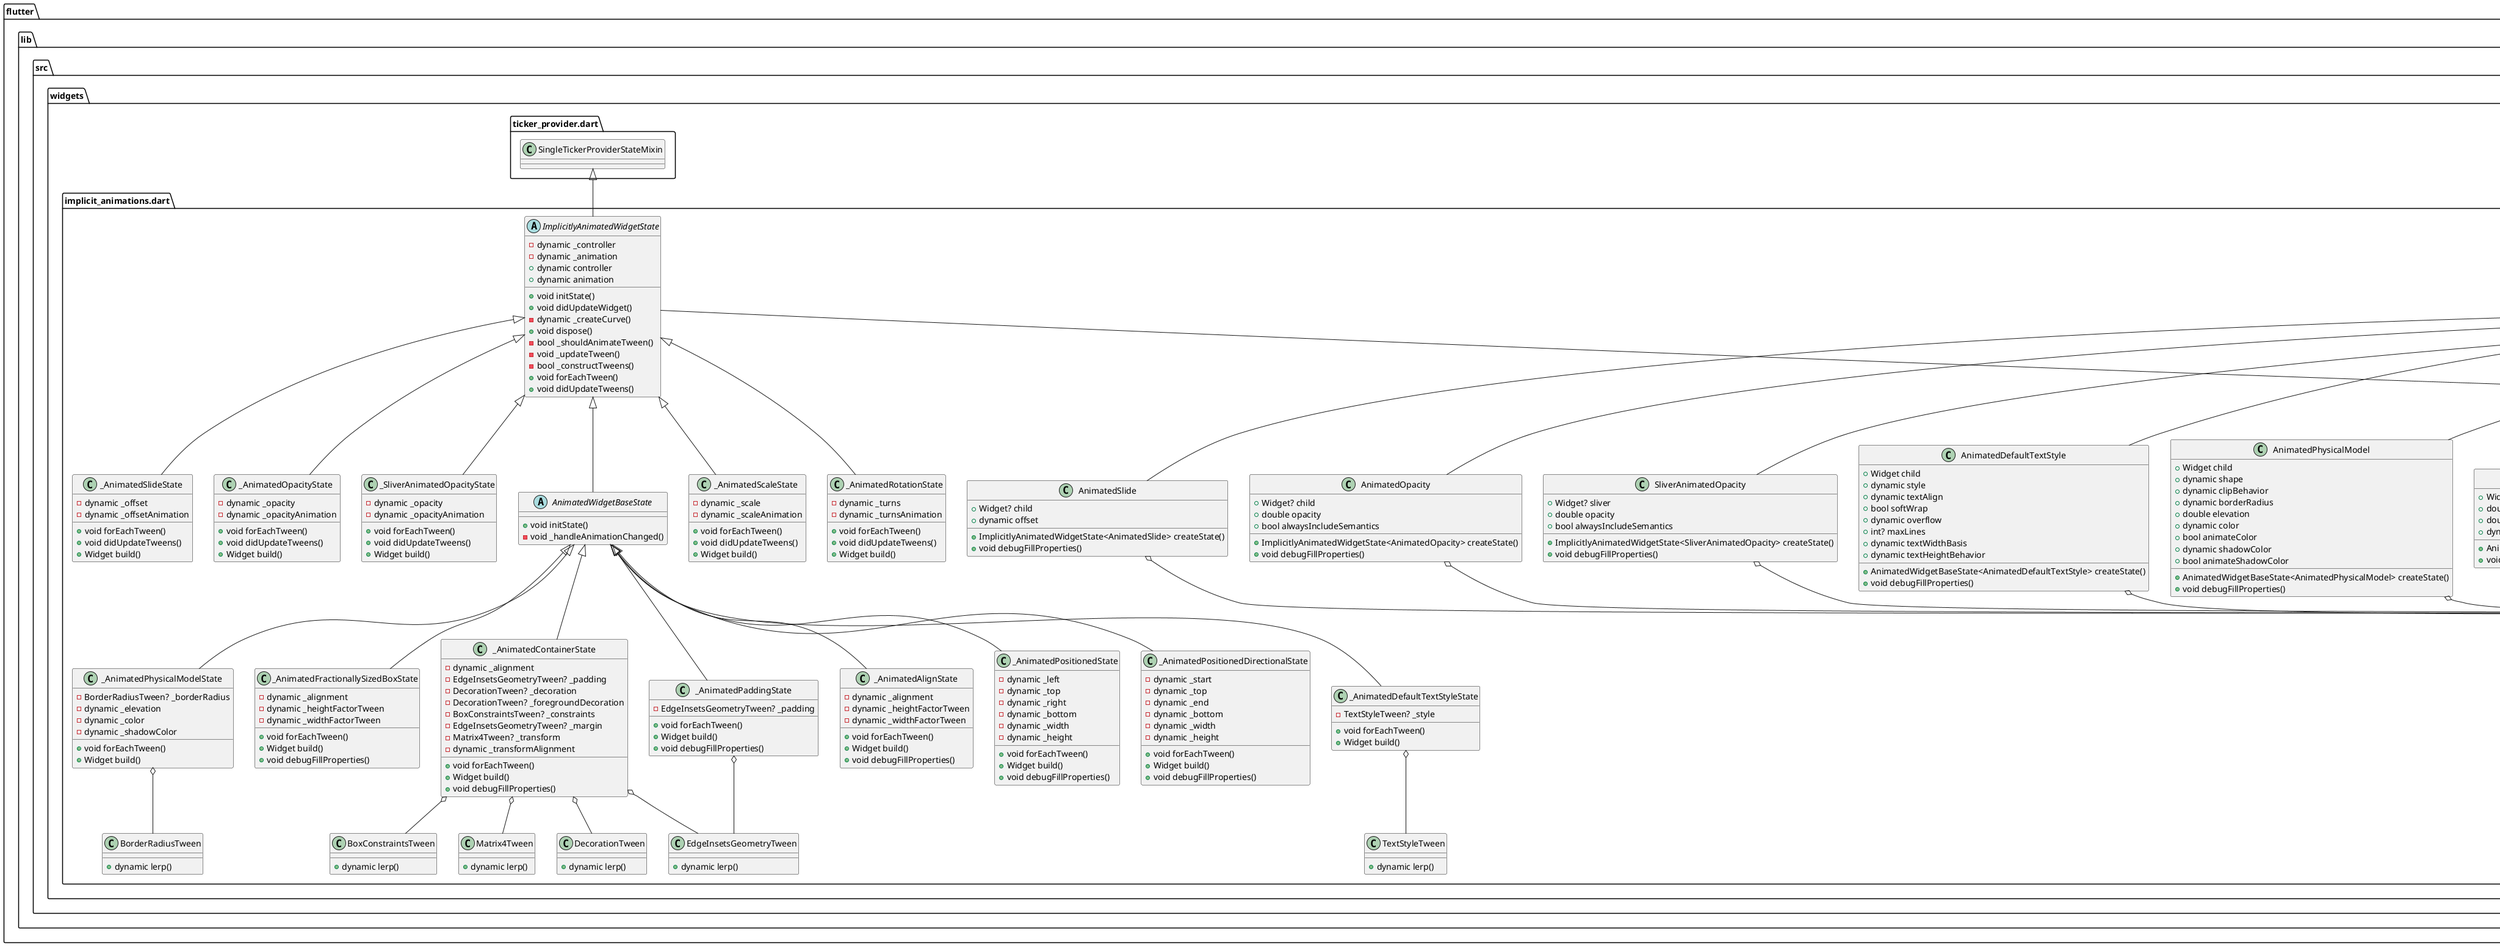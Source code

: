 @startuml
set namespaceSeparator ::

class "flutter::lib::src::widgets::implicit_animations.dart::BoxConstraintsTween" {
  +dynamic lerp()
}

class "flutter::lib::src::widgets::implicit_animations.dart::DecorationTween" {
  +dynamic lerp()
}

class "flutter::lib::src::widgets::implicit_animations.dart::EdgeInsetsTween" {
  +dynamic lerp()
}

class "flutter::lib::src::widgets::implicit_animations.dart::EdgeInsetsGeometryTween" {
  +dynamic lerp()
}

class "flutter::lib::src::widgets::implicit_animations.dart::BorderRadiusTween" {
  +dynamic lerp()
}

class "flutter::lib::src::widgets::implicit_animations.dart::BorderTween" {
  +dynamic lerp()
}

class "flutter::lib::src::widgets::implicit_animations.dart::Matrix4Tween" {
  +dynamic lerp()
}

class "flutter::lib::src::widgets::implicit_animations.dart::TextStyleTween" {
  +dynamic lerp()
}

abstract class "flutter::lib::src::widgets::implicit_animations.dart::ImplicitlyAnimatedWidget" {
  +dynamic curve
  +Duration duration
  +dynamic onEnd
  +ImplicitlyAnimatedWidgetState<ImplicitlyAnimatedWidget> createState()
  +void debugFillProperties()
}

"flutter::lib::src::widgets::framework.dart::StatefulWidget" <|-- "flutter::lib::src::widgets::implicit_animations.dart::ImplicitlyAnimatedWidget"

abstract class "flutter::lib::src::widgets::implicit_animations.dart::ImplicitlyAnimatedWidgetState" {
  -dynamic _controller
  -dynamic _animation
  +dynamic controller
  +dynamic animation
  +void initState()
  +void didUpdateWidget()
  -dynamic _createCurve()
  +void dispose()
  -bool _shouldAnimateTween()
  -void _updateTween()
  -bool _constructTweens()
  +void forEachTween()
  +void didUpdateTweens()
}

"flutter::lib::src::widgets::framework.dart::State" <|-- "flutter::lib::src::widgets::implicit_animations.dart::ImplicitlyAnimatedWidgetState"
"flutter::lib::src::widgets::ticker_provider.dart::SingleTickerProviderStateMixin" <|-- "flutter::lib::src::widgets::implicit_animations.dart::ImplicitlyAnimatedWidgetState"

abstract class "flutter::lib::src::widgets::implicit_animations.dart::AnimatedWidgetBaseState" {
  +void initState()
  -void _handleAnimationChanged()
}

"flutter::lib::src::widgets::implicit_animations.dart::ImplicitlyAnimatedWidgetState" <|-- "flutter::lib::src::widgets::implicit_animations.dart::AnimatedWidgetBaseState"

class "flutter::lib::src::widgets::implicit_animations.dart::AnimatedContainer" {
  +Widget? child
  +dynamic alignment
  +dynamic padding
  +dynamic decoration
  +dynamic foregroundDecoration
  +dynamic constraints
  +dynamic margin
  +dynamic transform
  +dynamic transformAlignment
  +dynamic clipBehavior
  +AnimatedWidgetBaseState<AnimatedContainer> createState()
  +void debugFillProperties()
}

"flutter::lib::src::widgets::implicit_animations.dart::AnimatedContainer" o-- "flutter::lib::src::widgets::framework.dart::Widget"
"flutter::lib::src::widgets::implicit_animations.dart::ImplicitlyAnimatedWidget" <|-- "flutter::lib::src::widgets::implicit_animations.dart::AnimatedContainer"

class "flutter::lib::src::widgets::implicit_animations.dart::_AnimatedContainerState" {
  -dynamic _alignment
  -EdgeInsetsGeometryTween? _padding
  -DecorationTween? _decoration
  -DecorationTween? _foregroundDecoration
  -BoxConstraintsTween? _constraints
  -EdgeInsetsGeometryTween? _margin
  -Matrix4Tween? _transform
  -dynamic _transformAlignment
  +void forEachTween()
  +Widget build()
  +void debugFillProperties()
}

"flutter::lib::src::widgets::implicit_animations.dart::_AnimatedContainerState" o-- "flutter::lib::src::widgets::implicit_animations.dart::EdgeInsetsGeometryTween"
"flutter::lib::src::widgets::implicit_animations.dart::_AnimatedContainerState" o-- "flutter::lib::src::widgets::implicit_animations.dart::DecorationTween"
"flutter::lib::src::widgets::implicit_animations.dart::_AnimatedContainerState" o-- "flutter::lib::src::widgets::implicit_animations.dart::BoxConstraintsTween"
"flutter::lib::src::widgets::implicit_animations.dart::_AnimatedContainerState" o-- "flutter::lib::src::widgets::implicit_animations.dart::Matrix4Tween"
"flutter::lib::src::widgets::implicit_animations.dart::AnimatedWidgetBaseState" <|-- "flutter::lib::src::widgets::implicit_animations.dart::_AnimatedContainerState"

class "flutter::lib::src::widgets::implicit_animations.dart::AnimatedPadding" {
  +dynamic padding
  +Widget? child
  +AnimatedWidgetBaseState<AnimatedPadding> createState()
  +void debugFillProperties()
}

"flutter::lib::src::widgets::implicit_animations.dart::AnimatedPadding" o-- "flutter::lib::src::widgets::framework.dart::Widget"
"flutter::lib::src::widgets::implicit_animations.dart::ImplicitlyAnimatedWidget" <|-- "flutter::lib::src::widgets::implicit_animations.dart::AnimatedPadding"

class "flutter::lib::src::widgets::implicit_animations.dart::_AnimatedPaddingState" {
  -EdgeInsetsGeometryTween? _padding
  +void forEachTween()
  +Widget build()
  +void debugFillProperties()
}

"flutter::lib::src::widgets::implicit_animations.dart::_AnimatedPaddingState" o-- "flutter::lib::src::widgets::implicit_animations.dart::EdgeInsetsGeometryTween"
"flutter::lib::src::widgets::implicit_animations.dart::AnimatedWidgetBaseState" <|-- "flutter::lib::src::widgets::implicit_animations.dart::_AnimatedPaddingState"

class "flutter::lib::src::widgets::implicit_animations.dart::AnimatedAlign" {
  +dynamic alignment
  +Widget? child
  +double? heightFactor
  +double? widthFactor
  +AnimatedWidgetBaseState<AnimatedAlign> createState()
  +void debugFillProperties()
}

"flutter::lib::src::widgets::implicit_animations.dart::AnimatedAlign" o-- "flutter::lib::src::widgets::framework.dart::Widget"
"flutter::lib::src::widgets::implicit_animations.dart::ImplicitlyAnimatedWidget" <|-- "flutter::lib::src::widgets::implicit_animations.dart::AnimatedAlign"

class "flutter::lib::src::widgets::implicit_animations.dart::_AnimatedAlignState" {
  -dynamic _alignment
  -dynamic _heightFactorTween
  -dynamic _widthFactorTween
  +void forEachTween()
  +Widget build()
  +void debugFillProperties()
}

"flutter::lib::src::widgets::implicit_animations.dart::AnimatedWidgetBaseState" <|-- "flutter::lib::src::widgets::implicit_animations.dart::_AnimatedAlignState"

class "flutter::lib::src::widgets::implicit_animations.dart::AnimatedPositioned" {
  +Widget child
  +double? left
  +double? top
  +double? right
  +double? bottom
  +double? width
  +double? height
  +AnimatedWidgetBaseState<AnimatedPositioned> createState()
  +void debugFillProperties()
}

"flutter::lib::src::widgets::implicit_animations.dart::AnimatedPositioned" o-- "flutter::lib::src::widgets::framework.dart::Widget"
"flutter::lib::src::widgets::implicit_animations.dart::ImplicitlyAnimatedWidget" <|-- "flutter::lib::src::widgets::implicit_animations.dart::AnimatedPositioned"

class "flutter::lib::src::widgets::implicit_animations.dart::_AnimatedPositionedState" {
  -dynamic _left
  -dynamic _top
  -dynamic _right
  -dynamic _bottom
  -dynamic _width
  -dynamic _height
  +void forEachTween()
  +Widget build()
  +void debugFillProperties()
}

"flutter::lib::src::widgets::implicit_animations.dart::AnimatedWidgetBaseState" <|-- "flutter::lib::src::widgets::implicit_animations.dart::_AnimatedPositionedState"

class "flutter::lib::src::widgets::implicit_animations.dart::AnimatedPositionedDirectional" {
  +Widget child
  +double? start
  +double? top
  +double? end
  +double? bottom
  +double? width
  +double? height
  +AnimatedWidgetBaseState<AnimatedPositionedDirectional> createState()
  +void debugFillProperties()
}

"flutter::lib::src::widgets::implicit_animations.dart::AnimatedPositionedDirectional" o-- "flutter::lib::src::widgets::framework.dart::Widget"
"flutter::lib::src::widgets::implicit_animations.dart::ImplicitlyAnimatedWidget" <|-- "flutter::lib::src::widgets::implicit_animations.dart::AnimatedPositionedDirectional"

class "flutter::lib::src::widgets::implicit_animations.dart::_AnimatedPositionedDirectionalState" {
  -dynamic _start
  -dynamic _top
  -dynamic _end
  -dynamic _bottom
  -dynamic _width
  -dynamic _height
  +void forEachTween()
  +Widget build()
  +void debugFillProperties()
}

"flutter::lib::src::widgets::implicit_animations.dart::AnimatedWidgetBaseState" <|-- "flutter::lib::src::widgets::implicit_animations.dart::_AnimatedPositionedDirectionalState"

class "flutter::lib::src::widgets::implicit_animations.dart::AnimatedScale" {
  +Widget? child
  +double scale
  +dynamic alignment
  +dynamic filterQuality
  +ImplicitlyAnimatedWidgetState<AnimatedScale> createState()
  +void debugFillProperties()
}

"flutter::lib::src::widgets::implicit_animations.dart::AnimatedScale" o-- "flutter::lib::src::widgets::framework.dart::Widget"
"flutter::lib::src::widgets::implicit_animations.dart::ImplicitlyAnimatedWidget" <|-- "flutter::lib::src::widgets::implicit_animations.dart::AnimatedScale"

class "flutter::lib::src::widgets::implicit_animations.dart::_AnimatedScaleState" {
  -dynamic _scale
  -dynamic _scaleAnimation
  +void forEachTween()
  +void didUpdateTweens()
  +Widget build()
}

"flutter::lib::src::widgets::implicit_animations.dart::ImplicitlyAnimatedWidgetState" <|-- "flutter::lib::src::widgets::implicit_animations.dart::_AnimatedScaleState"

class "flutter::lib::src::widgets::implicit_animations.dart::AnimatedRotation" {
  +Widget? child
  +double turns
  +dynamic alignment
  +dynamic filterQuality
  +ImplicitlyAnimatedWidgetState<AnimatedRotation> createState()
  +void debugFillProperties()
}

"flutter::lib::src::widgets::implicit_animations.dart::AnimatedRotation" o-- "flutter::lib::src::widgets::framework.dart::Widget"
"flutter::lib::src::widgets::implicit_animations.dart::ImplicitlyAnimatedWidget" <|-- "flutter::lib::src::widgets::implicit_animations.dart::AnimatedRotation"

class "flutter::lib::src::widgets::implicit_animations.dart::_AnimatedRotationState" {
  -dynamic _turns
  -dynamic _turnsAnimation
  +void forEachTween()
  +void didUpdateTweens()
  +Widget build()
}

"flutter::lib::src::widgets::implicit_animations.dart::ImplicitlyAnimatedWidgetState" <|-- "flutter::lib::src::widgets::implicit_animations.dart::_AnimatedRotationState"

class "flutter::lib::src::widgets::implicit_animations.dart::AnimatedSlide" {
  +Widget? child
  +dynamic offset
  +ImplicitlyAnimatedWidgetState<AnimatedSlide> createState()
  +void debugFillProperties()
}

"flutter::lib::src::widgets::implicit_animations.dart::AnimatedSlide" o-- "flutter::lib::src::widgets::framework.dart::Widget"
"flutter::lib::src::widgets::implicit_animations.dart::ImplicitlyAnimatedWidget" <|-- "flutter::lib::src::widgets::implicit_animations.dart::AnimatedSlide"

class "flutter::lib::src::widgets::implicit_animations.dart::_AnimatedSlideState" {
  -dynamic _offset
  -dynamic _offsetAnimation
  +void forEachTween()
  +void didUpdateTweens()
  +Widget build()
}

"flutter::lib::src::widgets::implicit_animations.dart::ImplicitlyAnimatedWidgetState" <|-- "flutter::lib::src::widgets::implicit_animations.dart::_AnimatedSlideState"

class "flutter::lib::src::widgets::implicit_animations.dart::AnimatedOpacity" {
  +Widget? child
  +double opacity
  +bool alwaysIncludeSemantics
  +ImplicitlyAnimatedWidgetState<AnimatedOpacity> createState()
  +void debugFillProperties()
}

"flutter::lib::src::widgets::implicit_animations.dart::AnimatedOpacity" o-- "flutter::lib::src::widgets::framework.dart::Widget"
"flutter::lib::src::widgets::implicit_animations.dart::ImplicitlyAnimatedWidget" <|-- "flutter::lib::src::widgets::implicit_animations.dart::AnimatedOpacity"

class "flutter::lib::src::widgets::implicit_animations.dart::_AnimatedOpacityState" {
  -dynamic _opacity
  -dynamic _opacityAnimation
  +void forEachTween()
  +void didUpdateTweens()
  +Widget build()
}

"flutter::lib::src::widgets::implicit_animations.dart::ImplicitlyAnimatedWidgetState" <|-- "flutter::lib::src::widgets::implicit_animations.dart::_AnimatedOpacityState"

class "flutter::lib::src::widgets::implicit_animations.dart::SliverAnimatedOpacity" {
  +Widget? sliver
  +double opacity
  +bool alwaysIncludeSemantics
  +ImplicitlyAnimatedWidgetState<SliverAnimatedOpacity> createState()
  +void debugFillProperties()
}

"flutter::lib::src::widgets::implicit_animations.dart::SliverAnimatedOpacity" o-- "flutter::lib::src::widgets::framework.dart::Widget"
"flutter::lib::src::widgets::implicit_animations.dart::ImplicitlyAnimatedWidget" <|-- "flutter::lib::src::widgets::implicit_animations.dart::SliverAnimatedOpacity"

class "flutter::lib::src::widgets::implicit_animations.dart::_SliverAnimatedOpacityState" {
  -dynamic _opacity
  -dynamic _opacityAnimation
  +void forEachTween()
  +void didUpdateTweens()
  +Widget build()
}

"flutter::lib::src::widgets::implicit_animations.dart::ImplicitlyAnimatedWidgetState" <|-- "flutter::lib::src::widgets::implicit_animations.dart::_SliverAnimatedOpacityState"

class "flutter::lib::src::widgets::implicit_animations.dart::AnimatedDefaultTextStyle" {
  +Widget child
  +dynamic style
  +dynamic textAlign
  +bool softWrap
  +dynamic overflow
  +int? maxLines
  +dynamic textWidthBasis
  +dynamic textHeightBehavior
  +AnimatedWidgetBaseState<AnimatedDefaultTextStyle> createState()
  +void debugFillProperties()
}

"flutter::lib::src::widgets::implicit_animations.dart::AnimatedDefaultTextStyle" o-- "flutter::lib::src::widgets::framework.dart::Widget"
"flutter::lib::src::widgets::implicit_animations.dart::ImplicitlyAnimatedWidget" <|-- "flutter::lib::src::widgets::implicit_animations.dart::AnimatedDefaultTextStyle"

class "flutter::lib::src::widgets::implicit_animations.dart::_AnimatedDefaultTextStyleState" {
  -TextStyleTween? _style
  +void forEachTween()
  +Widget build()
}

"flutter::lib::src::widgets::implicit_animations.dart::_AnimatedDefaultTextStyleState" o-- "flutter::lib::src::widgets::implicit_animations.dart::TextStyleTween"
"flutter::lib::src::widgets::implicit_animations.dart::AnimatedWidgetBaseState" <|-- "flutter::lib::src::widgets::implicit_animations.dart::_AnimatedDefaultTextStyleState"

class "flutter::lib::src::widgets::implicit_animations.dart::AnimatedPhysicalModel" {
  +Widget child
  +dynamic shape
  +dynamic clipBehavior
  +dynamic borderRadius
  +double elevation
  +dynamic color
  +bool animateColor
  +dynamic shadowColor
  +bool animateShadowColor
  +AnimatedWidgetBaseState<AnimatedPhysicalModel> createState()
  +void debugFillProperties()
}

"flutter::lib::src::widgets::implicit_animations.dart::AnimatedPhysicalModel" o-- "flutter::lib::src::widgets::framework.dart::Widget"
"flutter::lib::src::widgets::implicit_animations.dart::ImplicitlyAnimatedWidget" <|-- "flutter::lib::src::widgets::implicit_animations.dart::AnimatedPhysicalModel"

class "flutter::lib::src::widgets::implicit_animations.dart::_AnimatedPhysicalModelState" {
  -BorderRadiusTween? _borderRadius
  -dynamic _elevation
  -dynamic _color
  -dynamic _shadowColor
  +void forEachTween()
  +Widget build()
}

"flutter::lib::src::widgets::implicit_animations.dart::_AnimatedPhysicalModelState" o-- "flutter::lib::src::widgets::implicit_animations.dart::BorderRadiusTween"
"flutter::lib::src::widgets::implicit_animations.dart::AnimatedWidgetBaseState" <|-- "flutter::lib::src::widgets::implicit_animations.dart::_AnimatedPhysicalModelState"

class "flutter::lib::src::widgets::implicit_animations.dart::AnimatedFractionallySizedBox" {
  +Widget? child
  +double? heightFactor
  +double? widthFactor
  +dynamic alignment
  +AnimatedWidgetBaseState<AnimatedFractionallySizedBox> createState()
  +void debugFillProperties()
}

"flutter::lib::src::widgets::implicit_animations.dart::AnimatedFractionallySizedBox" o-- "flutter::lib::src::widgets::framework.dart::Widget"
"flutter::lib::src::widgets::implicit_animations.dart::ImplicitlyAnimatedWidget" <|-- "flutter::lib::src::widgets::implicit_animations.dart::AnimatedFractionallySizedBox"

class "flutter::lib::src::widgets::implicit_animations.dart::_AnimatedFractionallySizedBoxState" {
  -dynamic _alignment
  -dynamic _heightFactorTween
  -dynamic _widthFactorTween
  +void forEachTween()
  +Widget build()
  +void debugFillProperties()
}

"flutter::lib::src::widgets::implicit_animations.dart::AnimatedWidgetBaseState" <|-- "flutter::lib::src::widgets::implicit_animations.dart::_AnimatedFractionallySizedBoxState"


@enduml